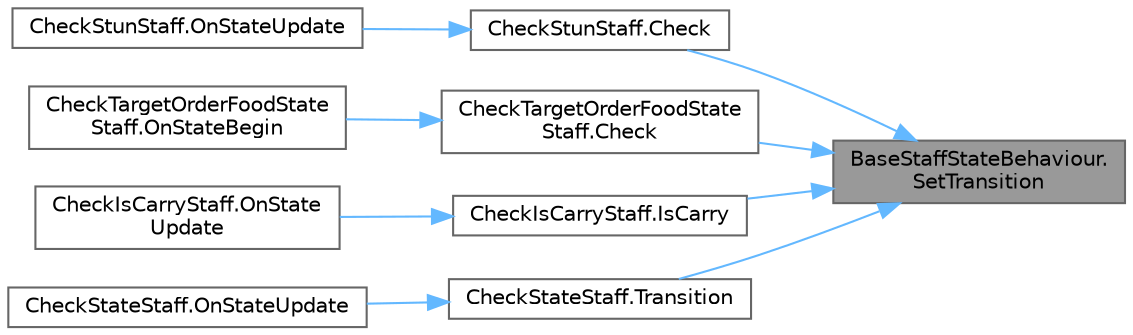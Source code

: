digraph "BaseStaffStateBehaviour.SetTransition"
{
 // LATEX_PDF_SIZE
  bgcolor="transparent";
  edge [fontname=Helvetica,fontsize=10,labelfontname=Helvetica,labelfontsize=10];
  node [fontname=Helvetica,fontsize=10,shape=box,height=0.2,width=0.4];
  rankdir="RL";
  Node1 [id="Node000001",label="BaseStaffStateBehaviour.\lSetTransition",height=0.2,width=0.4,color="gray40", fillcolor="grey60", style="filled", fontcolor="black",tooltip=" "];
  Node1 -> Node2 [id="edge9_Node000001_Node000002",dir="back",color="steelblue1",style="solid",tooltip=" "];
  Node2 [id="Node000002",label="CheckStunStaff.Check",height=0.2,width=0.4,color="grey40", fillcolor="white", style="filled",URL="$class_check_stun_staff.html#a226e7674f27cbd029ac5f2a5acbbf7e2",tooltip=" "];
  Node2 -> Node3 [id="edge10_Node000002_Node000003",dir="back",color="steelblue1",style="solid",tooltip=" "];
  Node3 [id="Node000003",label="CheckStunStaff.OnStateUpdate",height=0.2,width=0.4,color="grey40", fillcolor="white", style="filled",URL="$class_check_stun_staff.html#ad702e347fb468e9d9a76df1eca90f2ca",tooltip=" "];
  Node1 -> Node4 [id="edge11_Node000001_Node000004",dir="back",color="steelblue1",style="solid",tooltip=" "];
  Node4 [id="Node000004",label="CheckTargetOrderFoodState\lStaff.Check",height=0.2,width=0.4,color="grey40", fillcolor="white", style="filled",URL="$class_check_target_order_food_state_staff.html#abcb1364d65c0b5b03f7dca053a961cca",tooltip=" "];
  Node4 -> Node5 [id="edge12_Node000004_Node000005",dir="back",color="steelblue1",style="solid",tooltip=" "];
  Node5 [id="Node000005",label="CheckTargetOrderFoodState\lStaff.OnStateBegin",height=0.2,width=0.4,color="grey40", fillcolor="white", style="filled",URL="$class_check_target_order_food_state_staff.html#ac1c356c6370bf5d03de05e1fdbaf2fbd",tooltip=" "];
  Node1 -> Node6 [id="edge13_Node000001_Node000006",dir="back",color="steelblue1",style="solid",tooltip=" "];
  Node6 [id="Node000006",label="CheckIsCarryStaff.IsCarry",height=0.2,width=0.4,color="grey40", fillcolor="white", style="filled",URL="$class_check_is_carry_staff.html#a535b8f729271244d77c1637d13188241",tooltip=" "];
  Node6 -> Node7 [id="edge14_Node000006_Node000007",dir="back",color="steelblue1",style="solid",tooltip=" "];
  Node7 [id="Node000007",label="CheckIsCarryStaff.OnState\lUpdate",height=0.2,width=0.4,color="grey40", fillcolor="white", style="filled",URL="$class_check_is_carry_staff.html#abc43c562a94cee9455c67acd3da53644",tooltip=" "];
  Node1 -> Node8 [id="edge15_Node000001_Node000008",dir="back",color="steelblue1",style="solid",tooltip=" "];
  Node8 [id="Node000008",label="CheckStateStaff.Transition",height=0.2,width=0.4,color="grey40", fillcolor="white", style="filled",URL="$class_check_state_staff.html#adf32808452cb026638c295ebe5f077c7",tooltip=" "];
  Node8 -> Node9 [id="edge16_Node000008_Node000009",dir="back",color="steelblue1",style="solid",tooltip=" "];
  Node9 [id="Node000009",label="CheckStateStaff.OnStateUpdate",height=0.2,width=0.4,color="grey40", fillcolor="white", style="filled",URL="$class_check_state_staff.html#a4c6383e286a03357ac02508e68855828",tooltip=" "];
}
